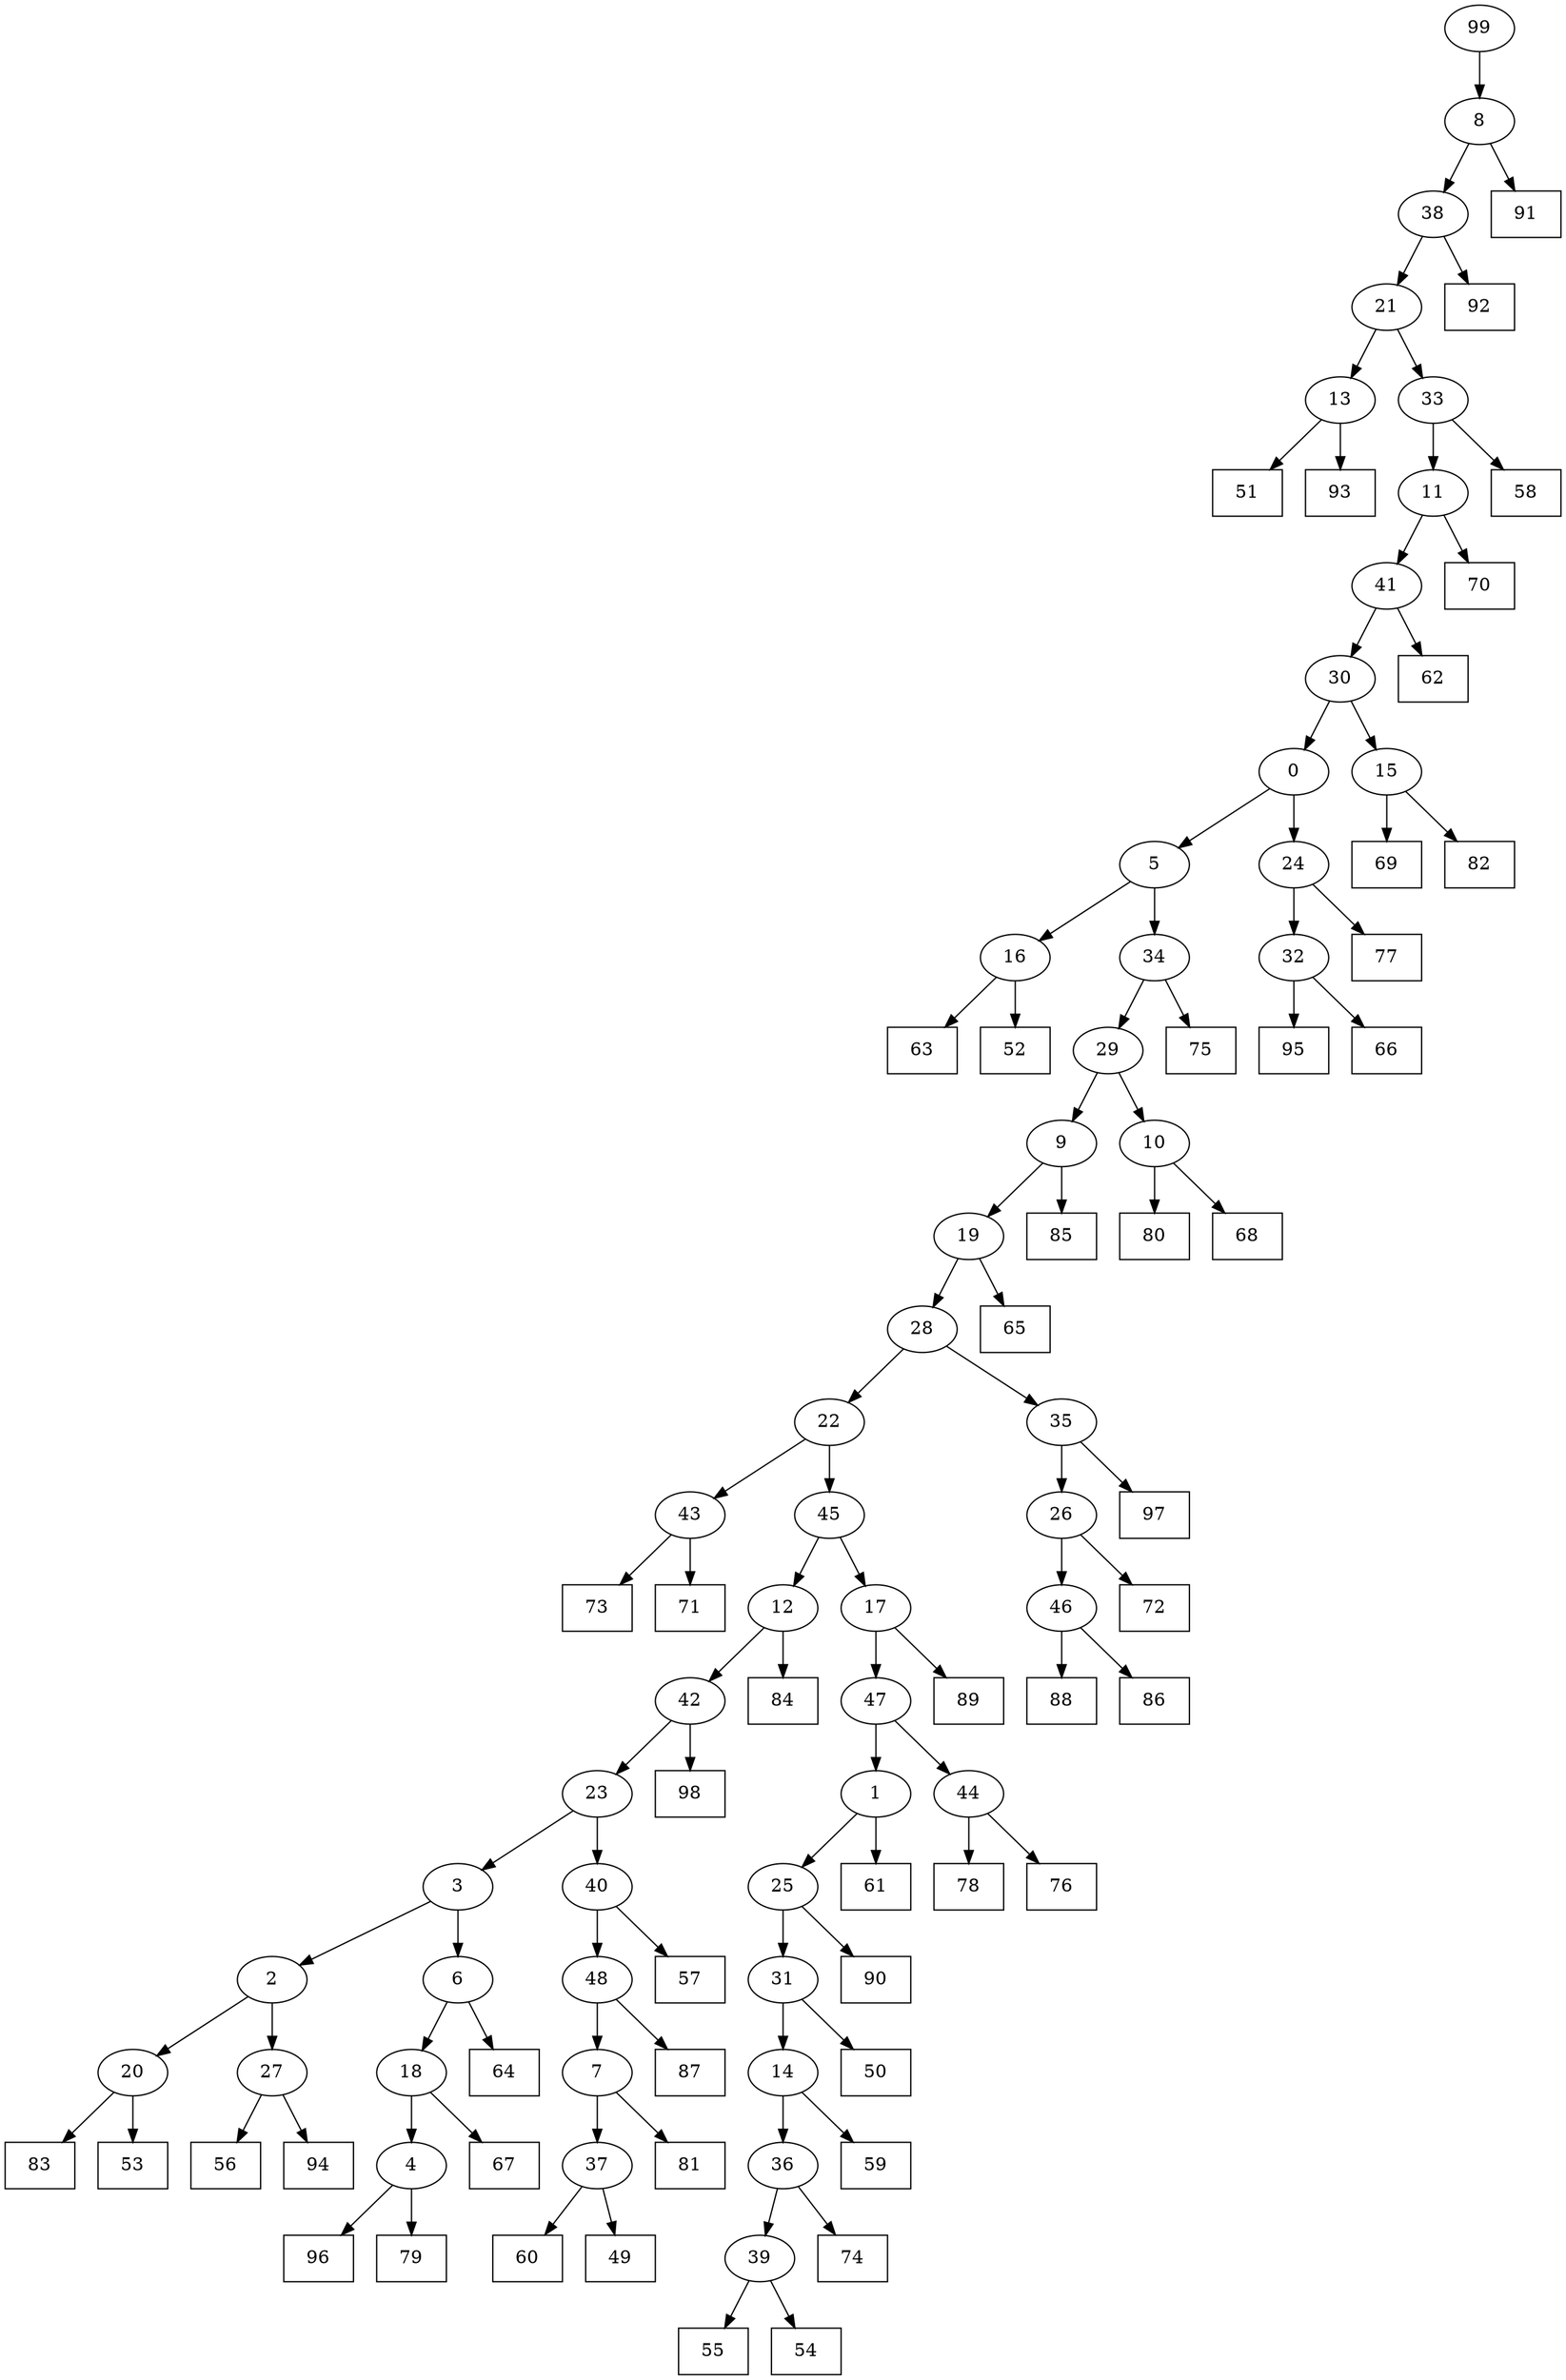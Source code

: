 digraph G {
0[label="0"];
1[label="1"];
2[label="2"];
3[label="3"];
4[label="4"];
5[label="5"];
6[label="6"];
7[label="7"];
8[label="8"];
9[label="9"];
10[label="10"];
11[label="11"];
12[label="12"];
13[label="13"];
14[label="14"];
15[label="15"];
16[label="16"];
17[label="17"];
18[label="18"];
19[label="19"];
20[label="20"];
21[label="21"];
22[label="22"];
23[label="23"];
24[label="24"];
25[label="25"];
26[label="26"];
27[label="27"];
28[label="28"];
29[label="29"];
30[label="30"];
31[label="31"];
32[label="32"];
33[label="33"];
34[label="34"];
35[label="35"];
36[label="36"];
37[label="37"];
38[label="38"];
39[label="39"];
40[label="40"];
41[label="41"];
42[label="42"];
43[label="43"];
44[label="44"];
45[label="45"];
46[label="46"];
47[label="47"];
48[label="48"];
49[shape=box,label="59"];
50[shape=box,label="80"];
51[shape=box,label="63"];
52[shape=box,label="96"];
53[shape=box,label="72"];
54[shape=box,label="68"];
55[shape=box,label="88"];
56[shape=box,label="95"];
57[shape=box,label="67"];
58[shape=box,label="66"];
59[shape=box,label="89"];
60[shape=box,label="64"];
61[shape=box,label="78"];
62[shape=box,label="60"];
63[shape=box,label="84"];
64[shape=box,label="69"];
65[shape=box,label="57"];
66[shape=box,label="76"];
67[shape=box,label="82"];
68[shape=box,label="90"];
69[shape=box,label="49"];
70[shape=box,label="79"];
71[shape=box,label="86"];
72[shape=box,label="51"];
73[shape=box,label="70"];
74[shape=box,label="73"];
75[shape=box,label="83"];
76[shape=box,label="55"];
77[shape=box,label="71"];
78[shape=box,label="93"];
79[shape=box,label="53"];
80[shape=box,label="56"];
81[shape=box,label="97"];
82[shape=box,label="98"];
83[shape=box,label="85"];
84[shape=box,label="77"];
85[shape=box,label="74"];
86[shape=box,label="75"];
87[shape=box,label="61"];
88[shape=box,label="94"];
89[shape=box,label="81"];
90[shape=box,label="91"];
91[shape=box,label="62"];
92[shape=box,label="87"];
93[shape=box,label="52"];
94[shape=box,label="65"];
95[shape=box,label="50"];
96[shape=box,label="58"];
97[shape=box,label="54"];
98[shape=box,label="92"];
99[label="99"];
13->78 ;
8->90 ;
33->96 ;
38->98 ;
31->95 ;
21->33 ;
36->85 ;
32->58 ;
34->86 ;
25->68 ;
10->54 ;
15->64 ;
43->74 ;
20->75 ;
27->88 ;
22->43 ;
43->77 ;
30->0 ;
40->65 ;
4->52 ;
33->11 ;
27->80 ;
12->42 ;
42->82 ;
21->13 ;
13->72 ;
46->55 ;
6->60 ;
7->89 ;
37->62 ;
24->84 ;
18->4 ;
16->93 ;
29->10 ;
15->67 ;
45->12 ;
12->63 ;
46->71 ;
9->83 ;
41->91 ;
14->49 ;
39->97 ;
25->31 ;
41->30 ;
30->15 ;
0->5 ;
3->2 ;
2->27 ;
10->50 ;
99->8 ;
39->76 ;
1->25 ;
31->14 ;
14->36 ;
17->59 ;
35->81 ;
4->70 ;
3->6 ;
6->18 ;
18->57 ;
20->79 ;
2->20 ;
38->21 ;
11->73 ;
26->53 ;
32->56 ;
35->26 ;
19->94 ;
5->16 ;
16->51 ;
1->87 ;
9->19 ;
17->47 ;
47->1 ;
37->69 ;
5->34 ;
34->29 ;
29->9 ;
11->41 ;
48->7 ;
7->37 ;
26->46 ;
0->24 ;
28->35 ;
45->17 ;
42->23 ;
23->3 ;
44->66 ;
19->28 ;
23->40 ;
24->32 ;
47->44 ;
44->61 ;
8->38 ;
40->48 ;
48->92 ;
36->39 ;
28->22 ;
22->45 ;
}

